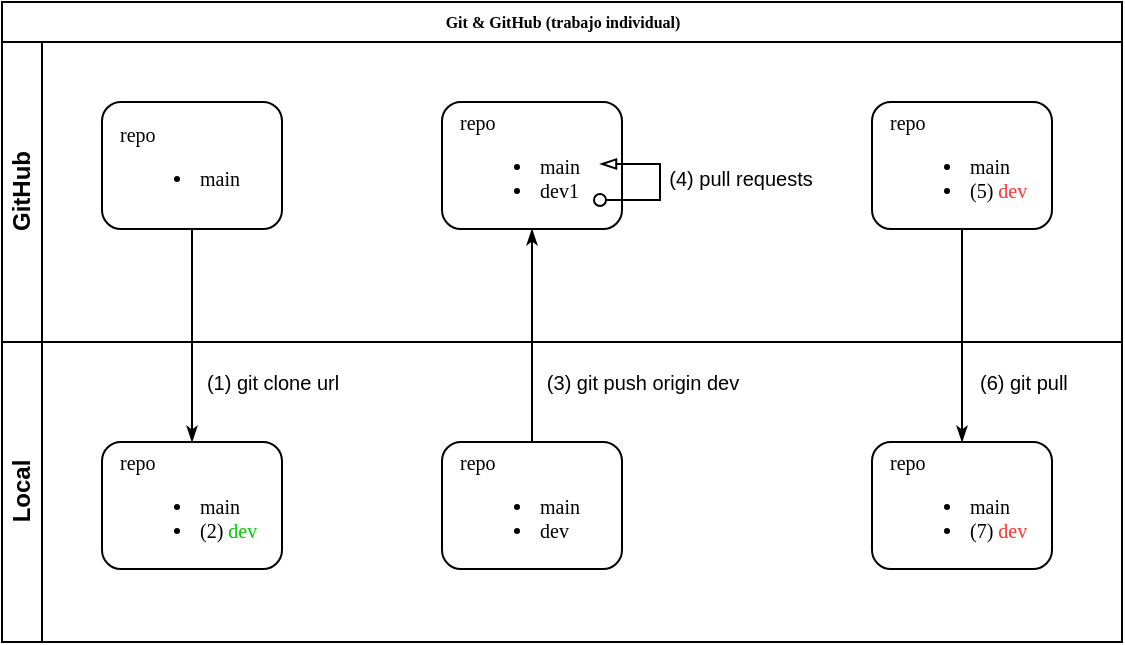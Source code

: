 <mxfile version="15.5.7" type="github">
  <diagram name="Page-1" id="c7488fd3-1785-93aa-aadb-54a6760d102a">
    <mxGraphModel dx="946" dy="591" grid="1" gridSize="10" guides="1" tooltips="1" connect="1" arrows="1" fold="1" page="1" pageScale="1" pageWidth="1100" pageHeight="850" background="none" math="0" shadow="0">
      <root>
        <mxCell id="0" />
        <mxCell id="1" parent="0" />
        <mxCell id="4puBNBnCgwYLjHy2vO-K-8" value="repo&lt;br&gt;&lt;ul&gt;&lt;li&gt;main&lt;/li&gt;&lt;li&gt;dev1&lt;/li&gt;&lt;/ul&gt;" style="rounded=1;whiteSpace=wrap;html=1;shadow=0;labelBackgroundColor=none;strokeWidth=1;fontFamily=Verdana;fontSize=10;align=left;spacingLeft=7;" parent="1" vertex="1">
          <mxGeometry x="400" y="120" width="90" height="63.5" as="geometry" />
        </mxCell>
        <mxCell id="2b4e8129b02d487f-1" value="Git &amp;amp; GitHub (trabajo individual)" style="swimlane;html=1;childLayout=stackLayout;horizontal=1;startSize=20;horizontalStack=0;rounded=0;shadow=0;labelBackgroundColor=none;strokeWidth=1;fontFamily=Verdana;fontSize=8;align=center;" parent="1" vertex="1">
          <mxGeometry x="180" y="70" width="560" height="320" as="geometry" />
        </mxCell>
        <mxCell id="2b4e8129b02d487f-24" style="edgeStyle=orthogonalEdgeStyle;rounded=0;html=1;labelBackgroundColor=none;startArrow=none;startFill=0;startSize=5;endArrow=classicThin;endFill=1;endSize=5;jettySize=auto;orthogonalLoop=1;strokeWidth=1;fontFamily=Verdana;fontSize=8;entryX=0.5;entryY=0;entryDx=0;entryDy=0;" parent="2b4e8129b02d487f-1" source="2b4e8129b02d487f-6" target="4puBNBnCgwYLjHy2vO-K-1" edge="1">
          <mxGeometry relative="1" as="geometry">
            <mxPoint x="95.0" y="220" as="targetPoint" />
          </mxGeometry>
        </mxCell>
        <mxCell id="2b4e8129b02d487f-2" value="GitHub" style="swimlane;html=1;startSize=20;horizontal=0;" parent="2b4e8129b02d487f-1" vertex="1">
          <mxGeometry y="20" width="560" height="150" as="geometry" />
        </mxCell>
        <mxCell id="2b4e8129b02d487f-6" value="repo&lt;br style=&quot;font-size: 10px;&quot;&gt;&lt;ul style=&quot;font-size: 10px;&quot;&gt;&lt;li style=&quot;font-size: 10px;&quot;&gt;&lt;span style=&quot;font-size: 10px;&quot;&gt;main&lt;/span&gt;&lt;/li&gt;&lt;/ul&gt;" style="rounded=1;whiteSpace=wrap;html=1;shadow=0;labelBackgroundColor=none;strokeWidth=1;fontFamily=Verdana;fontSize=10;align=left;spacingLeft=7;" parent="2b4e8129b02d487f-2" vertex="1">
          <mxGeometry x="50" y="30" width="90" height="63.5" as="geometry" />
        </mxCell>
        <mxCell id="4puBNBnCgwYLjHy2vO-K-12" value="" style="endArrow=blockThin;html=1;rounded=0;fontSize=10;strokeWidth=1;endFill=0;startArrow=oval;startFill=0;" parent="2b4e8129b02d487f-2" edge="1">
          <mxGeometry width="50" height="50" relative="1" as="geometry">
            <mxPoint x="299" y="79" as="sourcePoint" />
            <mxPoint x="299" y="61" as="targetPoint" />
            <Array as="points">
              <mxPoint x="329" y="79" />
              <mxPoint x="329" y="61" />
            </Array>
          </mxGeometry>
        </mxCell>
        <mxCell id="4puBNBnCgwYLjHy2vO-K-13" value="(4) pull requests" style="text;html=1;align=center;verticalAlign=middle;resizable=0;points=[];autosize=1;strokeColor=none;fillColor=none;fontSize=10;" parent="2b4e8129b02d487f-2" vertex="1">
          <mxGeometry x="324" y="58" width="90" height="20" as="geometry" />
        </mxCell>
        <mxCell id="2b4e8129b02d487f-4" value="Local" style="swimlane;html=1;startSize=20;horizontal=0;" parent="2b4e8129b02d487f-1" vertex="1">
          <mxGeometry y="170" width="560" height="150" as="geometry" />
        </mxCell>
        <mxCell id="4puBNBnCgwYLjHy2vO-K-1" value="repo&lt;br style=&quot;font-size: 10px&quot;&gt;&lt;ul style=&quot;font-size: 10px&quot;&gt;&lt;li style=&quot;font-size: 10px&quot;&gt;&lt;span style=&quot;font-size: 10px&quot;&gt;main&lt;/span&gt;&lt;/li&gt;&lt;li style=&quot;font-size: 10px&quot;&gt;&lt;span style=&quot;font-size: 10px&quot;&gt;(2) &lt;font color=&quot;#00cc00&quot;&gt;dev&lt;/font&gt;&lt;/span&gt;&lt;/li&gt;&lt;/ul&gt;" style="rounded=1;whiteSpace=wrap;html=1;shadow=0;labelBackgroundColor=none;strokeWidth=1;fontFamily=Verdana;fontSize=10;align=left;spacingLeft=7;" parent="2b4e8129b02d487f-4" vertex="1">
          <mxGeometry x="50" y="50" width="90" height="63.5" as="geometry" />
        </mxCell>
        <mxCell id="4puBNBnCgwYLjHy2vO-K-2" value="&lt;font style=&quot;font-size: 10px&quot;&gt;(1) git clone url&lt;/font&gt;" style="text;html=1;align=center;verticalAlign=middle;resizable=0;points=[];autosize=1;strokeColor=none;fillColor=none;" parent="2b4e8129b02d487f-4" vertex="1">
          <mxGeometry x="95" y="10" width="80" height="20" as="geometry" />
        </mxCell>
        <mxCell id="4puBNBnCgwYLjHy2vO-K-10" value="&lt;font style=&quot;font-size: 10px&quot;&gt;(3) git push origin dev&lt;/font&gt;" style="text;html=1;align=center;verticalAlign=middle;resizable=0;points=[];autosize=1;strokeColor=none;fillColor=none;" parent="2b4e8129b02d487f-4" vertex="1">
          <mxGeometry x="265" y="10" width="110" height="20" as="geometry" />
        </mxCell>
        <mxCell id="4puBNBnCgwYLjHy2vO-K-17" value="&lt;font style=&quot;font-size: 10px&quot;&gt;(6) git pull&lt;/font&gt;" style="text;html=1;align=left;verticalAlign=middle;resizable=0;points=[];autosize=1;strokeColor=none;fillColor=none;" parent="2b4e8129b02d487f-4" vertex="1">
          <mxGeometry x="487" y="10" width="60" height="20" as="geometry" />
        </mxCell>
        <mxCell id="4puBNBnCgwYLjHy2vO-K-7" style="edgeStyle=orthogonalEdgeStyle;rounded=0;html=1;labelBackgroundColor=none;startArrow=classicThin;startFill=1;startSize=5;endArrow=none;endFill=0;endSize=5;jettySize=auto;orthogonalLoop=1;strokeWidth=1;fontFamily=Verdana;fontSize=8;entryX=0.5;entryY=0;entryDx=0;entryDy=0;" parent="1" source="4puBNBnCgwYLjHy2vO-K-8" target="4puBNBnCgwYLjHy2vO-K-9" edge="1">
          <mxGeometry relative="1" as="geometry">
            <mxPoint x="265.0" y="220" as="targetPoint" />
          </mxGeometry>
        </mxCell>
        <mxCell id="4puBNBnCgwYLjHy2vO-K-9" value="repo&lt;br style=&quot;font-size: 10px&quot;&gt;&lt;ul style=&quot;font-size: 10px&quot;&gt;&lt;li style=&quot;font-size: 10px&quot;&gt;&lt;span style=&quot;font-size: 10px&quot;&gt;main&lt;/span&gt;&lt;/li&gt;&lt;li style=&quot;font-size: 10px&quot;&gt;&lt;span style=&quot;font-size: 10px&quot;&gt;dev&lt;/span&gt;&lt;/li&gt;&lt;/ul&gt;" style="rounded=1;whiteSpace=wrap;html=1;shadow=0;labelBackgroundColor=none;strokeWidth=1;fontFamily=Verdana;fontSize=10;align=left;spacingLeft=7;" parent="1" vertex="1">
          <mxGeometry x="400" y="290" width="90" height="63.5" as="geometry" />
        </mxCell>
        <mxCell id="4puBNBnCgwYLjHy2vO-K-14" style="edgeStyle=orthogonalEdgeStyle;rounded=0;html=1;labelBackgroundColor=none;startArrow=none;startFill=0;startSize=5;endArrow=classicThin;endFill=1;endSize=5;jettySize=auto;orthogonalLoop=1;strokeWidth=1;fontFamily=Verdana;fontSize=8;entryX=0.5;entryY=0;entryDx=0;entryDy=0;" parent="1" source="4puBNBnCgwYLjHy2vO-K-16" target="4puBNBnCgwYLjHy2vO-K-15" edge="1">
          <mxGeometry relative="1" as="geometry">
            <mxPoint x="480.0" y="220" as="targetPoint" />
          </mxGeometry>
        </mxCell>
        <mxCell id="4puBNBnCgwYLjHy2vO-K-15" value="repo&lt;br style=&quot;font-size: 10px&quot;&gt;&lt;ul style=&quot;font-size: 10px&quot;&gt;&lt;li style=&quot;font-size: 10px&quot;&gt;&lt;span style=&quot;font-size: 10px&quot;&gt;main&lt;/span&gt;&lt;/li&gt;&lt;li&gt;(7)&lt;font color=&quot;#ff3333&quot;&gt;&amp;nbsp;dev&lt;/font&gt;&lt;/li&gt;&lt;/ul&gt;" style="rounded=1;whiteSpace=wrap;html=1;shadow=0;labelBackgroundColor=none;strokeWidth=1;fontFamily=Verdana;fontSize=10;align=left;spacingLeft=7;" parent="1" vertex="1">
          <mxGeometry x="615" y="290" width="90" height="63.5" as="geometry" />
        </mxCell>
        <mxCell id="4puBNBnCgwYLjHy2vO-K-16" value="repo&lt;br&gt;&lt;ul&gt;&lt;li&gt;main&lt;/li&gt;&lt;li&gt;(5)&lt;font color=&quot;#ff3333&quot;&gt; dev&lt;/font&gt;&lt;/li&gt;&lt;/ul&gt;" style="rounded=1;whiteSpace=wrap;html=1;shadow=0;labelBackgroundColor=none;strokeWidth=1;fontFamily=Verdana;fontSize=10;align=left;spacingLeft=7;" parent="1" vertex="1">
          <mxGeometry x="615" y="120" width="90" height="63.5" as="geometry" />
        </mxCell>
      </root>
    </mxGraphModel>
  </diagram>
</mxfile>
